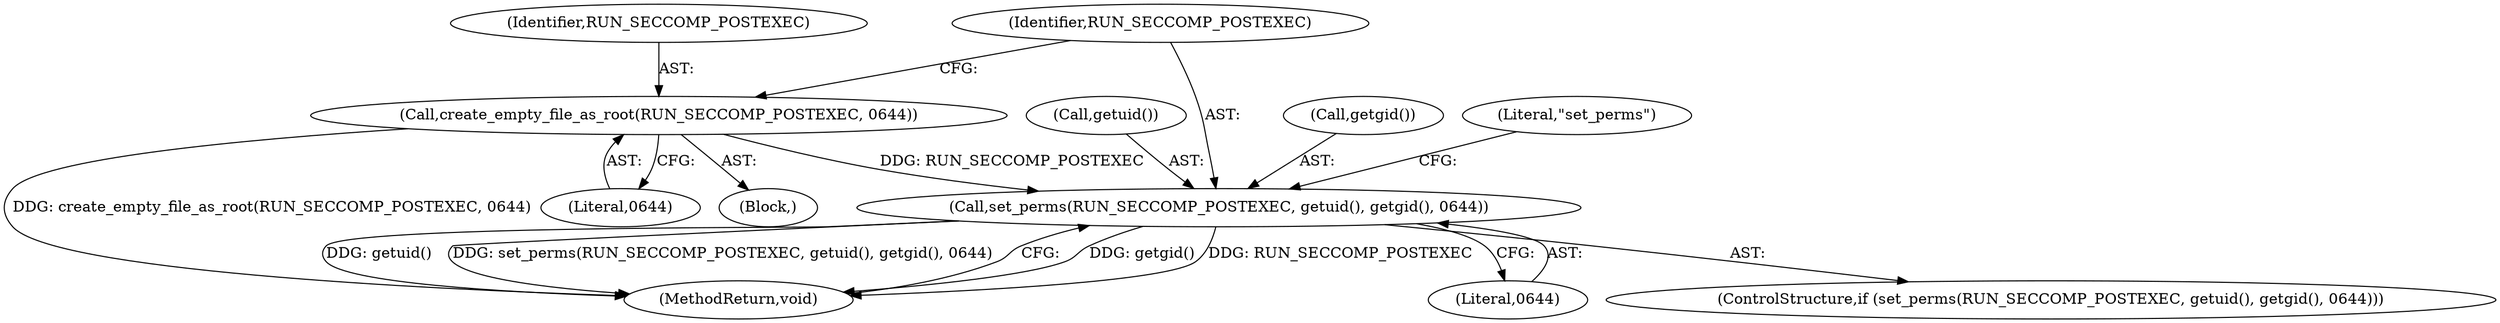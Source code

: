 digraph "0_firejail_eecf35c2f8249489a1d3e512bb07f0d427183134_0@API" {
"1000189" [label="(Call,create_empty_file_as_root(RUN_SECCOMP_POSTEXEC, 0644))"];
"1000193" [label="(Call,set_perms(RUN_SECCOMP_POSTEXEC, getuid(), getgid(), 0644))"];
"1000197" [label="(Literal,0644)"];
"1000189" [label="(Call,create_empty_file_as_root(RUN_SECCOMP_POSTEXEC, 0644))"];
"1000194" [label="(Identifier,RUN_SECCOMP_POSTEXEC)"];
"1000196" [label="(Call,getgid())"];
"1000200" [label="(MethodReturn,void)"];
"1000111" [label="(Block,)"];
"1000192" [label="(ControlStructure,if (set_perms(RUN_SECCOMP_POSTEXEC, getuid(), getgid(), 0644)))"];
"1000193" [label="(Call,set_perms(RUN_SECCOMP_POSTEXEC, getuid(), getgid(), 0644))"];
"1000199" [label="(Literal,\"set_perms\")"];
"1000195" [label="(Call,getuid())"];
"1000191" [label="(Literal,0644)"];
"1000190" [label="(Identifier,RUN_SECCOMP_POSTEXEC)"];
"1000189" -> "1000111"  [label="AST: "];
"1000189" -> "1000191"  [label="CFG: "];
"1000190" -> "1000189"  [label="AST: "];
"1000191" -> "1000189"  [label="AST: "];
"1000194" -> "1000189"  [label="CFG: "];
"1000189" -> "1000200"  [label="DDG: create_empty_file_as_root(RUN_SECCOMP_POSTEXEC, 0644)"];
"1000189" -> "1000193"  [label="DDG: RUN_SECCOMP_POSTEXEC"];
"1000193" -> "1000192"  [label="AST: "];
"1000193" -> "1000197"  [label="CFG: "];
"1000194" -> "1000193"  [label="AST: "];
"1000195" -> "1000193"  [label="AST: "];
"1000196" -> "1000193"  [label="AST: "];
"1000197" -> "1000193"  [label="AST: "];
"1000199" -> "1000193"  [label="CFG: "];
"1000200" -> "1000193"  [label="CFG: "];
"1000193" -> "1000200"  [label="DDG: getgid()"];
"1000193" -> "1000200"  [label="DDG: RUN_SECCOMP_POSTEXEC"];
"1000193" -> "1000200"  [label="DDG: getuid()"];
"1000193" -> "1000200"  [label="DDG: set_perms(RUN_SECCOMP_POSTEXEC, getuid(), getgid(), 0644)"];
}
